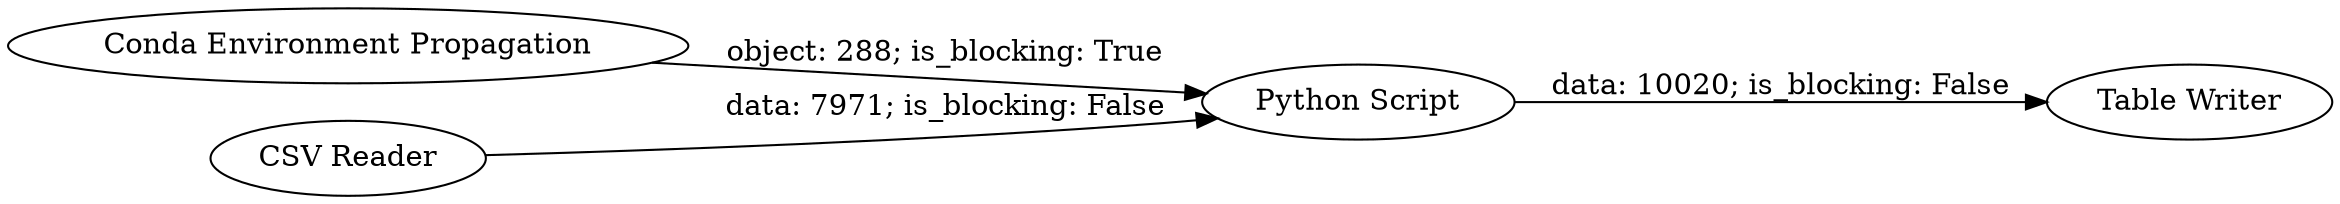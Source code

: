 digraph {
	"-3167721985078254454_6" [label="Table Writer"]
	"-3167721985078254454_5" [label="Conda Environment Propagation"]
	"-3167721985078254454_2" [label="CSV Reader"]
	"-3167721985078254454_3" [label="Python Script"]
	"-3167721985078254454_3" -> "-3167721985078254454_6" [label="data: 10020; is_blocking: False"]
	"-3167721985078254454_2" -> "-3167721985078254454_3" [label="data: 7971; is_blocking: False"]
	"-3167721985078254454_5" -> "-3167721985078254454_3" [label="object: 288; is_blocking: True"]
	rankdir=LR
}
